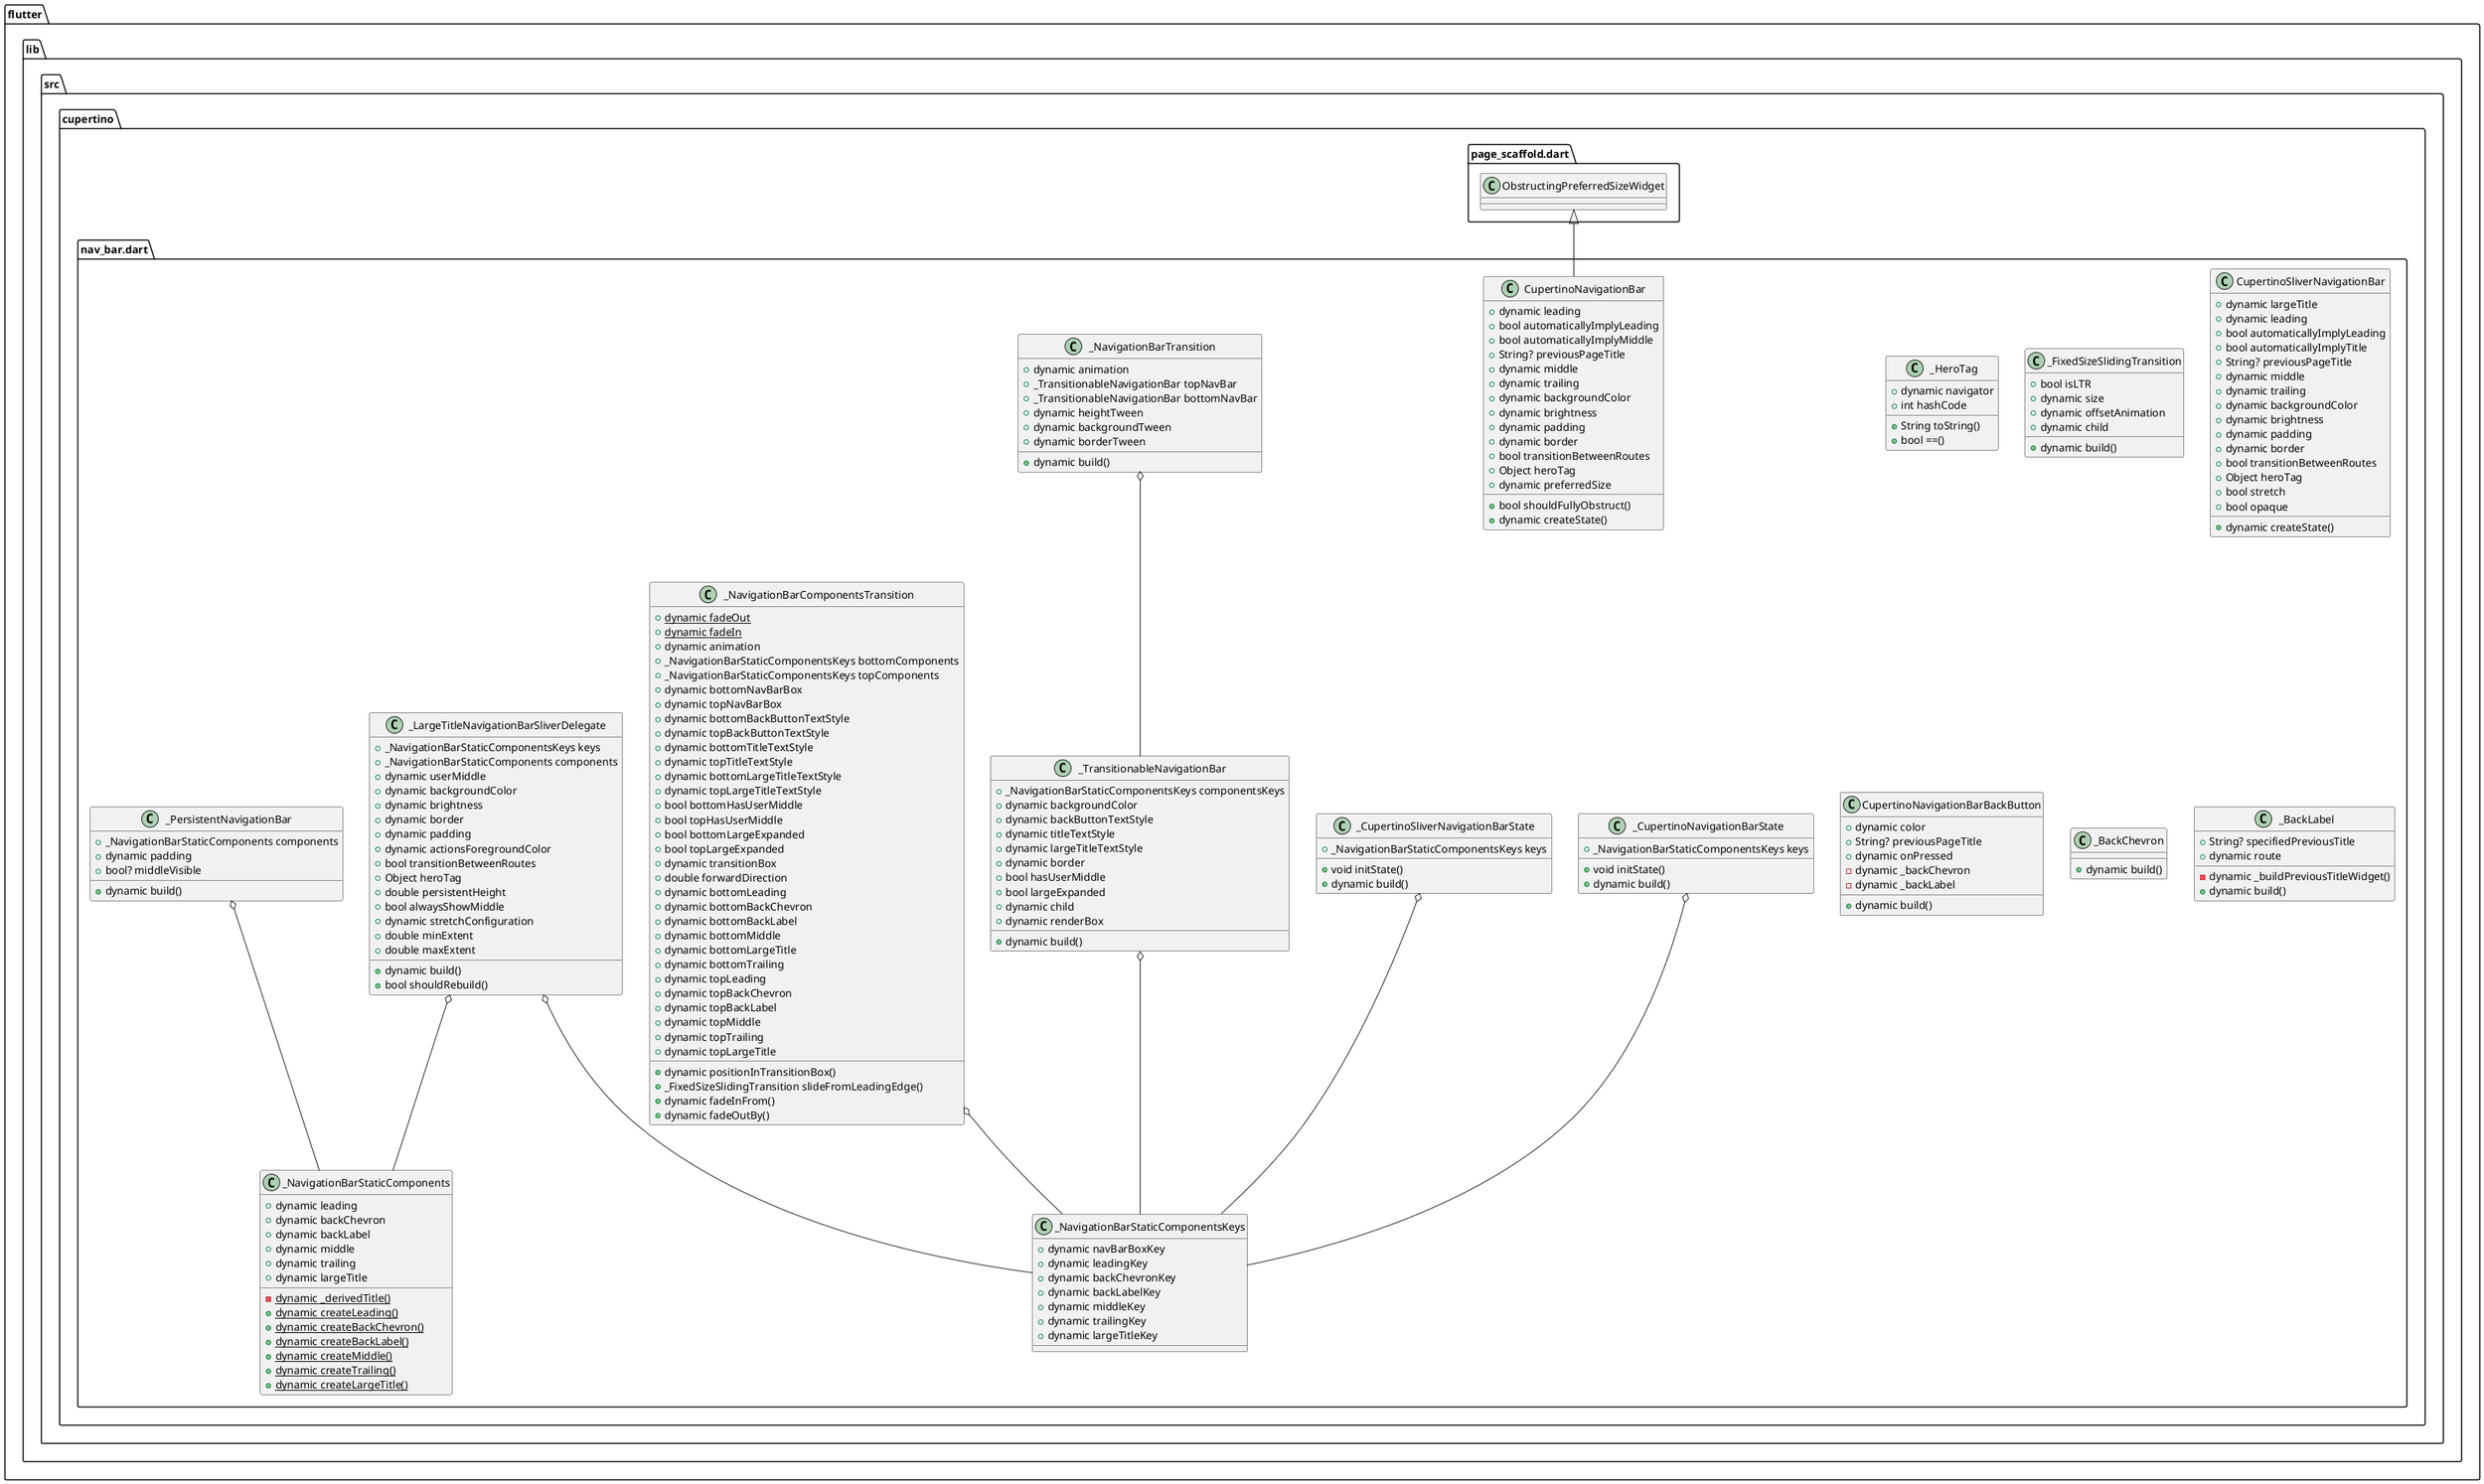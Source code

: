@startuml
set namespaceSeparator ::

class "flutter::lib::src::cupertino::nav_bar.dart::_HeroTag" {
  +dynamic navigator
  +int hashCode
  +String toString()
  +bool ==()
}

class "flutter::lib::src::cupertino::nav_bar.dart::_FixedSizeSlidingTransition" {
  +bool isLTR
  +dynamic size
  +dynamic offsetAnimation
  +dynamic child
  +dynamic build()
}

class "flutter::lib::src::cupertino::nav_bar.dart::CupertinoNavigationBar" {
  +dynamic leading
  +bool automaticallyImplyLeading
  +bool automaticallyImplyMiddle
  +String? previousPageTitle
  +dynamic middle
  +dynamic trailing
  +dynamic backgroundColor
  +dynamic brightness
  +dynamic padding
  +dynamic border
  +bool transitionBetweenRoutes
  +Object heroTag
  +dynamic preferredSize
  +bool shouldFullyObstruct()
  +dynamic createState()
}

"flutter::lib::src::cupertino::page_scaffold.dart::ObstructingPreferredSizeWidget" <|-- "flutter::lib::src::cupertino::nav_bar.dart::CupertinoNavigationBar"

class "flutter::lib::src::cupertino::nav_bar.dart::_CupertinoNavigationBarState" {
  +_NavigationBarStaticComponentsKeys keys
  +void initState()
  +dynamic build()
}

"flutter::lib::src::cupertino::nav_bar.dart::_CupertinoNavigationBarState" o-- "flutter::lib::src::cupertino::nav_bar.dart::_NavigationBarStaticComponentsKeys"

class "flutter::lib::src::cupertino::nav_bar.dart::CupertinoSliverNavigationBar" {
  +dynamic largeTitle
  +dynamic leading
  +bool automaticallyImplyLeading
  +bool automaticallyImplyTitle
  +String? previousPageTitle
  +dynamic middle
  +dynamic trailing
  +dynamic backgroundColor
  +dynamic brightness
  +dynamic padding
  +dynamic border
  +bool transitionBetweenRoutes
  +Object heroTag
  +bool stretch
  +bool opaque
  +dynamic createState()
}

class "flutter::lib::src::cupertino::nav_bar.dart::_CupertinoSliverNavigationBarState" {
  +_NavigationBarStaticComponentsKeys keys
  +void initState()
  +dynamic build()
}

"flutter::lib::src::cupertino::nav_bar.dart::_CupertinoSliverNavigationBarState" o-- "flutter::lib::src::cupertino::nav_bar.dart::_NavigationBarStaticComponentsKeys"

class "flutter::lib::src::cupertino::nav_bar.dart::_LargeTitleNavigationBarSliverDelegate" {
  +_NavigationBarStaticComponentsKeys keys
  +_NavigationBarStaticComponents components
  +dynamic userMiddle
  +dynamic backgroundColor
  +dynamic brightness
  +dynamic border
  +dynamic padding
  +dynamic actionsForegroundColor
  +bool transitionBetweenRoutes
  +Object heroTag
  +double persistentHeight
  +bool alwaysShowMiddle
  +dynamic stretchConfiguration
  +double minExtent
  +double maxExtent
  +dynamic build()
  +bool shouldRebuild()
}

"flutter::lib::src::cupertino::nav_bar.dart::_LargeTitleNavigationBarSliverDelegate" o-- "flutter::lib::src::cupertino::nav_bar.dart::_NavigationBarStaticComponentsKeys"
"flutter::lib::src::cupertino::nav_bar.dart::_LargeTitleNavigationBarSliverDelegate" o-- "flutter::lib::src::cupertino::nav_bar.dart::_NavigationBarStaticComponents"

class "flutter::lib::src::cupertino::nav_bar.dart::_PersistentNavigationBar" {
  +_NavigationBarStaticComponents components
  +dynamic padding
  +bool? middleVisible
  +dynamic build()
}

"flutter::lib::src::cupertino::nav_bar.dart::_PersistentNavigationBar" o-- "flutter::lib::src::cupertino::nav_bar.dart::_NavigationBarStaticComponents"

class "flutter::lib::src::cupertino::nav_bar.dart::_NavigationBarStaticComponentsKeys" {
  +dynamic navBarBoxKey
  +dynamic leadingKey
  +dynamic backChevronKey
  +dynamic backLabelKey
  +dynamic middleKey
  +dynamic trailingKey
  +dynamic largeTitleKey
}

class "flutter::lib::src::cupertino::nav_bar.dart::_NavigationBarStaticComponents" {
  +dynamic leading
  +dynamic backChevron
  +dynamic backLabel
  +dynamic middle
  +dynamic trailing
  +dynamic largeTitle
  {static} -dynamic _derivedTitle()
  {static} +dynamic createLeading()
  {static} +dynamic createBackChevron()
  {static} +dynamic createBackLabel()
  {static} +dynamic createMiddle()
  {static} +dynamic createTrailing()
  {static} +dynamic createLargeTitle()
}

class "flutter::lib::src::cupertino::nav_bar.dart::CupertinoNavigationBarBackButton" {
  +dynamic color
  +String? previousPageTitle
  +dynamic onPressed
  -dynamic _backChevron
  -dynamic _backLabel
  +dynamic build()
}

class "flutter::lib::src::cupertino::nav_bar.dart::_BackChevron" {
  +dynamic build()
}

class "flutter::lib::src::cupertino::nav_bar.dart::_BackLabel" {
  +String? specifiedPreviousTitle
  +dynamic route
  -dynamic _buildPreviousTitleWidget()
  +dynamic build()
}

class "flutter::lib::src::cupertino::nav_bar.dart::_TransitionableNavigationBar" {
  +_NavigationBarStaticComponentsKeys componentsKeys
  +dynamic backgroundColor
  +dynamic backButtonTextStyle
  +dynamic titleTextStyle
  +dynamic largeTitleTextStyle
  +dynamic border
  +bool hasUserMiddle
  +bool largeExpanded
  +dynamic child
  +dynamic renderBox
  +dynamic build()
}

"flutter::lib::src::cupertino::nav_bar.dart::_TransitionableNavigationBar" o-- "flutter::lib::src::cupertino::nav_bar.dart::_NavigationBarStaticComponentsKeys"

class "flutter::lib::src::cupertino::nav_bar.dart::_NavigationBarTransition" {
  +dynamic animation
  +_TransitionableNavigationBar topNavBar
  +_TransitionableNavigationBar bottomNavBar
  +dynamic heightTween
  +dynamic backgroundTween
  +dynamic borderTween
  +dynamic build()
}

"flutter::lib::src::cupertino::nav_bar.dart::_NavigationBarTransition" o-- "flutter::lib::src::cupertino::nav_bar.dart::_TransitionableNavigationBar"

class "flutter::lib::src::cupertino::nav_bar.dart::_NavigationBarComponentsTransition" {
  {static} +dynamic fadeOut
  {static} +dynamic fadeIn
  +dynamic animation
  +_NavigationBarStaticComponentsKeys bottomComponents
  +_NavigationBarStaticComponentsKeys topComponents
  +dynamic bottomNavBarBox
  +dynamic topNavBarBox
  +dynamic bottomBackButtonTextStyle
  +dynamic topBackButtonTextStyle
  +dynamic bottomTitleTextStyle
  +dynamic topTitleTextStyle
  +dynamic bottomLargeTitleTextStyle
  +dynamic topLargeTitleTextStyle
  +bool bottomHasUserMiddle
  +bool topHasUserMiddle
  +bool bottomLargeExpanded
  +bool topLargeExpanded
  +dynamic transitionBox
  +double forwardDirection
  +dynamic bottomLeading
  +dynamic bottomBackChevron
  +dynamic bottomBackLabel
  +dynamic bottomMiddle
  +dynamic bottomLargeTitle
  +dynamic bottomTrailing
  +dynamic topLeading
  +dynamic topBackChevron
  +dynamic topBackLabel
  +dynamic topMiddle
  +dynamic topTrailing
  +dynamic topLargeTitle
  +dynamic positionInTransitionBox()
  +_FixedSizeSlidingTransition slideFromLeadingEdge()
  +dynamic fadeInFrom()
  +dynamic fadeOutBy()
}

"flutter::lib::src::cupertino::nav_bar.dart::_NavigationBarComponentsTransition" o-- "flutter::lib::src::cupertino::nav_bar.dart::_NavigationBarStaticComponentsKeys"


@enduml
